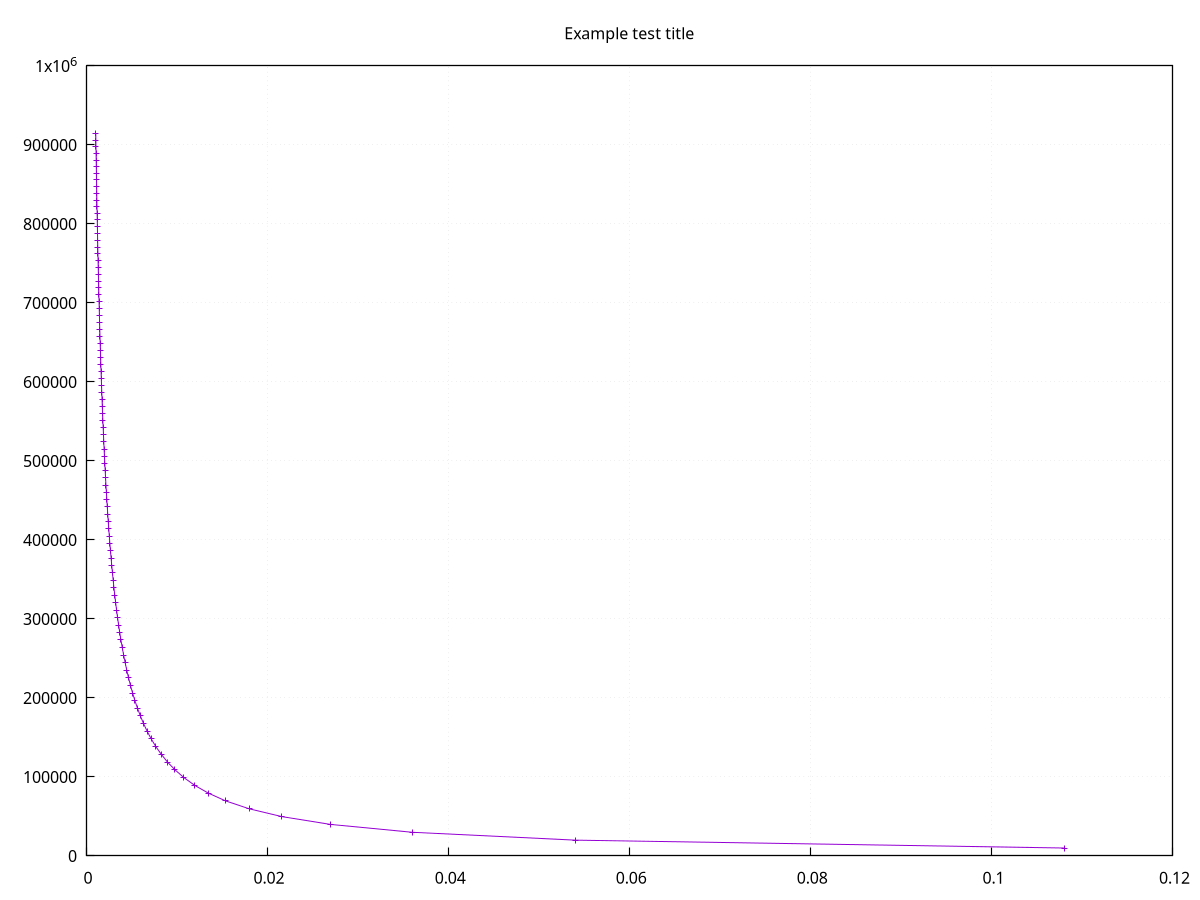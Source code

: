 # ogpf libray
# Rev. 0.22 of March 9th, 2018
# Licence: MIT

# gnuplot global setting
set term wxt size 640,480 enhanced font "verdana,10" title "ogpf libray: Rev. 0.22 of March 9th, 2018"

# ogpf extra configuration
# -------------------------------------------
# color definitions
set style line 1 lc rgb "#800000" lt 1 lw 2
set style line 2 lc rgb "#ff0000" lt 1 lw 2
set style line 3 lc rgb "#ff4500" lt 1 lw 2
set style line 4 lc rgb "#ffa500" lt 1 lw 2
set style line 5 lc rgb "#006400" lt 1 lw 2
set style line 6 lc rgb "#0000ff" lt 1 lw 2
set style line 7 lc rgb "#9400d3" lt 1 lw 2

# Axes
set border linewidth 1.15
set tics nomirror

# grid
# Add light grid to plot
set style line 102 lc rgb "#d6d7d9" lt 0 lw 1
set grid back ls 102

# plot style
set style data linespoints

# -------------------------------------------

 
# plot scale
 
# Annotation: title and labels
set title "Example test title"
 
# axes setting

plot "-" notitle
  0.10808811000000000        9995.3876252296304     
   5.4044055000000001E-002   19965.312554337099     
   3.6029369999999998E-002   29925.902096354999     
   2.7022027500000000E-002   39853.505750229997     
   2.1617622000000000E-002   49777.769087780100     
   1.8014684999999999E-002   59666.867938058902     
   1.5441158571428601E-002   69550.023707595305     
   1.3511013750000000E-002   79465.949208250400     
   1.2009789999999999E-002   89288.337662732200     
   1.0808811000000000E-002   99148.416113298896     
   9.8261918181818207E-003   108985.26421365100     
   9.0073424999999995E-003   118695.11148313301     
   8.3144699999999992E-003   128594.26972265700     
   7.7205792857142899E-003   138231.47045893900     
   7.2058740000000001E-003   148037.95483730201     
   6.7555068750000001E-003   157717.31046174100     
   6.3581241176470602E-003   167458.00000778001     
   6.0048949999999997E-003   177242.07065272800     
   5.6888478947368397E-003   186806.72987421101     
   5.4044054999999999E-003   196525.92460408600     
   5.1470528571428602E-003   206133.43651974999     
   4.9130959090909103E-003   215726.51132111301     
   4.6994830434782600E-003   225382.93741475299     
   4.5036712499999998E-003   235061.98818074699     
   4.3235243999999997E-003   244549.43124439599     
   4.1572349999999996E-003   254238.92928067100     
   4.0032633333333296E-003   263697.34184312401     
   3.8602896428571402E-003   273311.80496648501     
   3.7271762068965498E-003   282709.30718617002     
   3.6029370000000001E-003   292162.30254693201     
   3.4867132258064502E-003   301633.50469140301     
   3.3777534375000000E-003   311081.20175701898     
   3.2753972727272698E-003   320463.67242442101     
   3.1790620588235301E-003   329974.74331923202     
   3.0882317142857099E-003   339312.22295536299     
   3.0024474999999998E-003   348650.40280449501     
   2.9213002702702701E-003   358217.80587907002     
   2.8444239473684198E-003   367587.31824197801     
   2.7714900000000002E-003   376961.70735980303     
   2.7022027499999999E-003   386118.55114668998     
   2.6362953658536602E-003   395280.94971396902     
   2.5735264285714301E-003   404935.57528093300     
   2.5136769767441901E-003   413936.15165791201     
   2.4565479545454500E-003   423382.37323088199     
   2.4019580000000000E-003   432489.22092033399     
   2.3497415217391300E-003   441908.22683795699     
   2.2997470212765998E-003   451066.32860619703     
   2.2518356249999999E-003   459873.40219187603     
   2.2058797959183698E-003   469235.70462153002     
   2.1617621999999999E-003   478424.70996957598     
   2.1193747058823498E-003   487597.37071698101     
   2.0786174999999998E-003   496694.17792281398     
   2.0393983018867899E-003   505660.41905186698     
   2.0016316666666700E-003   514671.64161751699     
   1.9652383636363600E-003   523924.97568659100     
   1.9301448214285701E-003   533149.52328389697     
   1.8962826315789499E-003   541727.47211198602     
   1.8635881034482799E-003   551032.69450113899     
   1.8320018644067801E-003   560032.93112618197     
   1.8014685000000000E-003   568707.42418504402     
   1.7719362295082000E-003   577976.72176055401     
   1.7433566129032301E-003   587070.99721216003     
   1.7156842857142900E-003   595654.70551505894     
   1.6888767187500000E-003   604548.85454402003     
   1.6628940000000000E-003   613337.63007126900     
   1.6376986363636401E-003   622321.09050350997     
   1.6132553731343299E-003   631330.60236837401     
   1.5895310294117601E-003   640260.26855085301     
   1.5664943478260901E-003   648653.22241854097     
   1.5441158571428599E-003   658065.47138106904     
   1.5223677464788700E-003   666706.19680873398     
   1.5012237499999999E-003   675202.47500395600     
   1.4806590410958900E-003   684292.51654292201     
   1.4606501351351400E-003   692544.07597624406     
   1.4411748000000000E-003   701445.35160766600     
   1.4222119736842099E-003   710064.38455470500     
   1.4037416883116900E-003   718908.14684460999     
   1.3857450000000001E-003   727610.74646307796     
   1.3682039240506300E-003   736551.62136975001     
   1.3511013750000000E-003   745176.83010177000     
   1.3344211111111100E-003   753376.88423909305     
   1.3181476829268301E-003   762025.23809939402     
   1.3022663855421701E-003   770702.65857252502     
   1.2867632142857101E-003   778995.03053725499     
   1.2716248235294101E-003   787616.01491657097     
   1.2568384883720901E-003   796697.53370302496     
   1.2423920689655201E-003   805119.23428436404     
   1.2282739772727300E-003   813266.07535466796     
   1.2144731460674201E-003   822052.38028893596     
   1.2009790000000000E-003   829879.58996654197     
   1.1877814285714300E-003   838636.94648521906     
   1.1748707608695700E-003   847181.85174073698     
   1.1622377419354801E-003   855686.68898239499     
   1.1498735106382999E-003   864338.74876980297     
   1.1377695789473699E-003   872381.47171762201     
   1.1259178124999999E-003   880856.42242678697     
   1.1143104123711299E-003   889212.55238508701     
   1.1029398979591799E-003   897773.91668061796     
   1.0917990909090900E-003   906031.11030688300     
   1.0808810999999999E-003   913935.47658184404     
e
